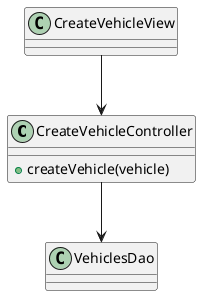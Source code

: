 @startuml
	class CreateVehicleController {
	+createVehicle(vehicle)
	}

	CreateVehicleController --> VehiclesDao
	CreateVehicleView --> CreateVehicleController
@enduml